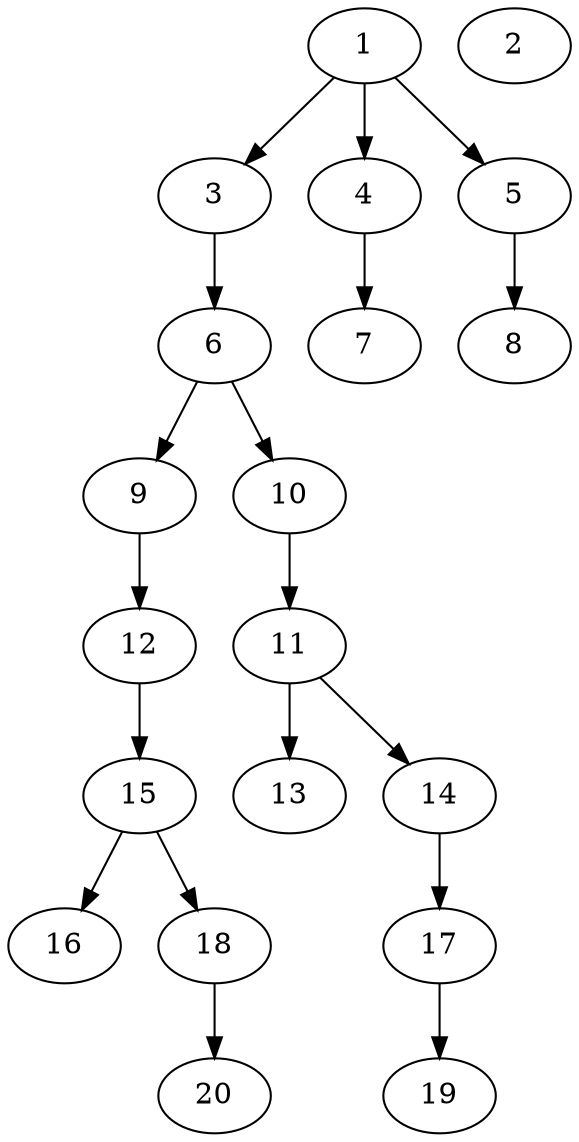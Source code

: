 // DAG (tier=1-easy, mode=data, n=20, ccr=0.305, fat=0.382, density=0.290, regular=0.714, jump=0.073, mindata=1048576, maxdata=8388608)
// DAG automatically generated by daggen at Sun Aug 24 16:33:32 2025
// /home/ermia/Project/Environments/daggen/bin/daggen --dot --ccr 0.305 --fat 0.382 --regular 0.714 --density 0.290 --jump 0.073 --mindata 1048576 --maxdata 8388608 -n 20 
digraph G {
  1 [size="861306818817397", alpha="0.20", expect_size="430653409408698"]
  1 -> 3 [size ="34568614707200"]
  1 -> 4 [size ="34568614707200"]
  1 -> 5 [size ="34568614707200"]
  2 [size="24960988273690279936", alpha="0.03", expect_size="12480494136845139968"]
  3 [size="836896455057929088", alpha="0.04", expect_size="418448227528964544"]
  3 -> 6 [size ="315423606177792"]
  4 [size="572958377876016594944", alpha="0.15", expect_size="286479188938008297472"]
  4 -> 7 [size ="551872435847168"]
  5 [size="138778141042445123584", alpha="0.19", expect_size="69389070521222561792"]
  5 -> 8 [size ="214439127154688"]
  6 [size="31075246699734812", alpha="0.05", expect_size="15537623349867406"]
  6 -> 9 [size ="552825406881792"]
  6 -> 10 [size ="552825406881792"]
  7 [size="6861543248313714", alpha="0.08", expect_size="3430771624156857"]
  8 [size="11018645177743282", alpha="0.16", expect_size="5509322588871641"]
  9 [size="375122345392779296768", alpha="0.02", expect_size="187561172696389648384"]
  9 -> 12 [size ="416107244552192"]
  10 [size="4295159760455054", alpha="0.00", expect_size="2147579880227527"]
  10 -> 11 [size ="86221770457088"]
  11 [size="13020785913559774", alpha="0.13", expect_size="6510392956779887"]
  11 -> 13 [size ="272832839811072"]
  11 -> 14 [size ="272832839811072"]
  12 [size="15555988368323790", alpha="0.11", expect_size="7777994184161895"]
  12 -> 15 [size ="10003113050112"]
  13 [size="151150961272597512192", alpha="0.11", expect_size="75575480636298756096"]
  14 [size="21596126283278552", alpha="0.07", expect_size="10798063141639276"]
  14 -> 17 [size ="507879555596288"]
  15 [size="5141468608164042", alpha="0.03", expect_size="2570734304082021"]
  15 -> 16 [size ="167912048427008"]
  15 -> 18 [size ="167912048427008"]
  16 [size="504273182802321604608", alpha="0.16", expect_size="252136591401160802304"]
  17 [size="1207636050380942080", alpha="0.05", expect_size="603818025190471040"]
  17 -> 19 [size ="504621210533888"]
  18 [size="2802252274559343", alpha="0.04", expect_size="1401126137279671"]
  18 -> 20 [size ="198625091125248"]
  19 [size="351202448985030656000", alpha="0.17", expect_size="175601224492515328000"]
  20 [size="1375274358112518144", alpha="0.12", expect_size="687637179056259072"]
}